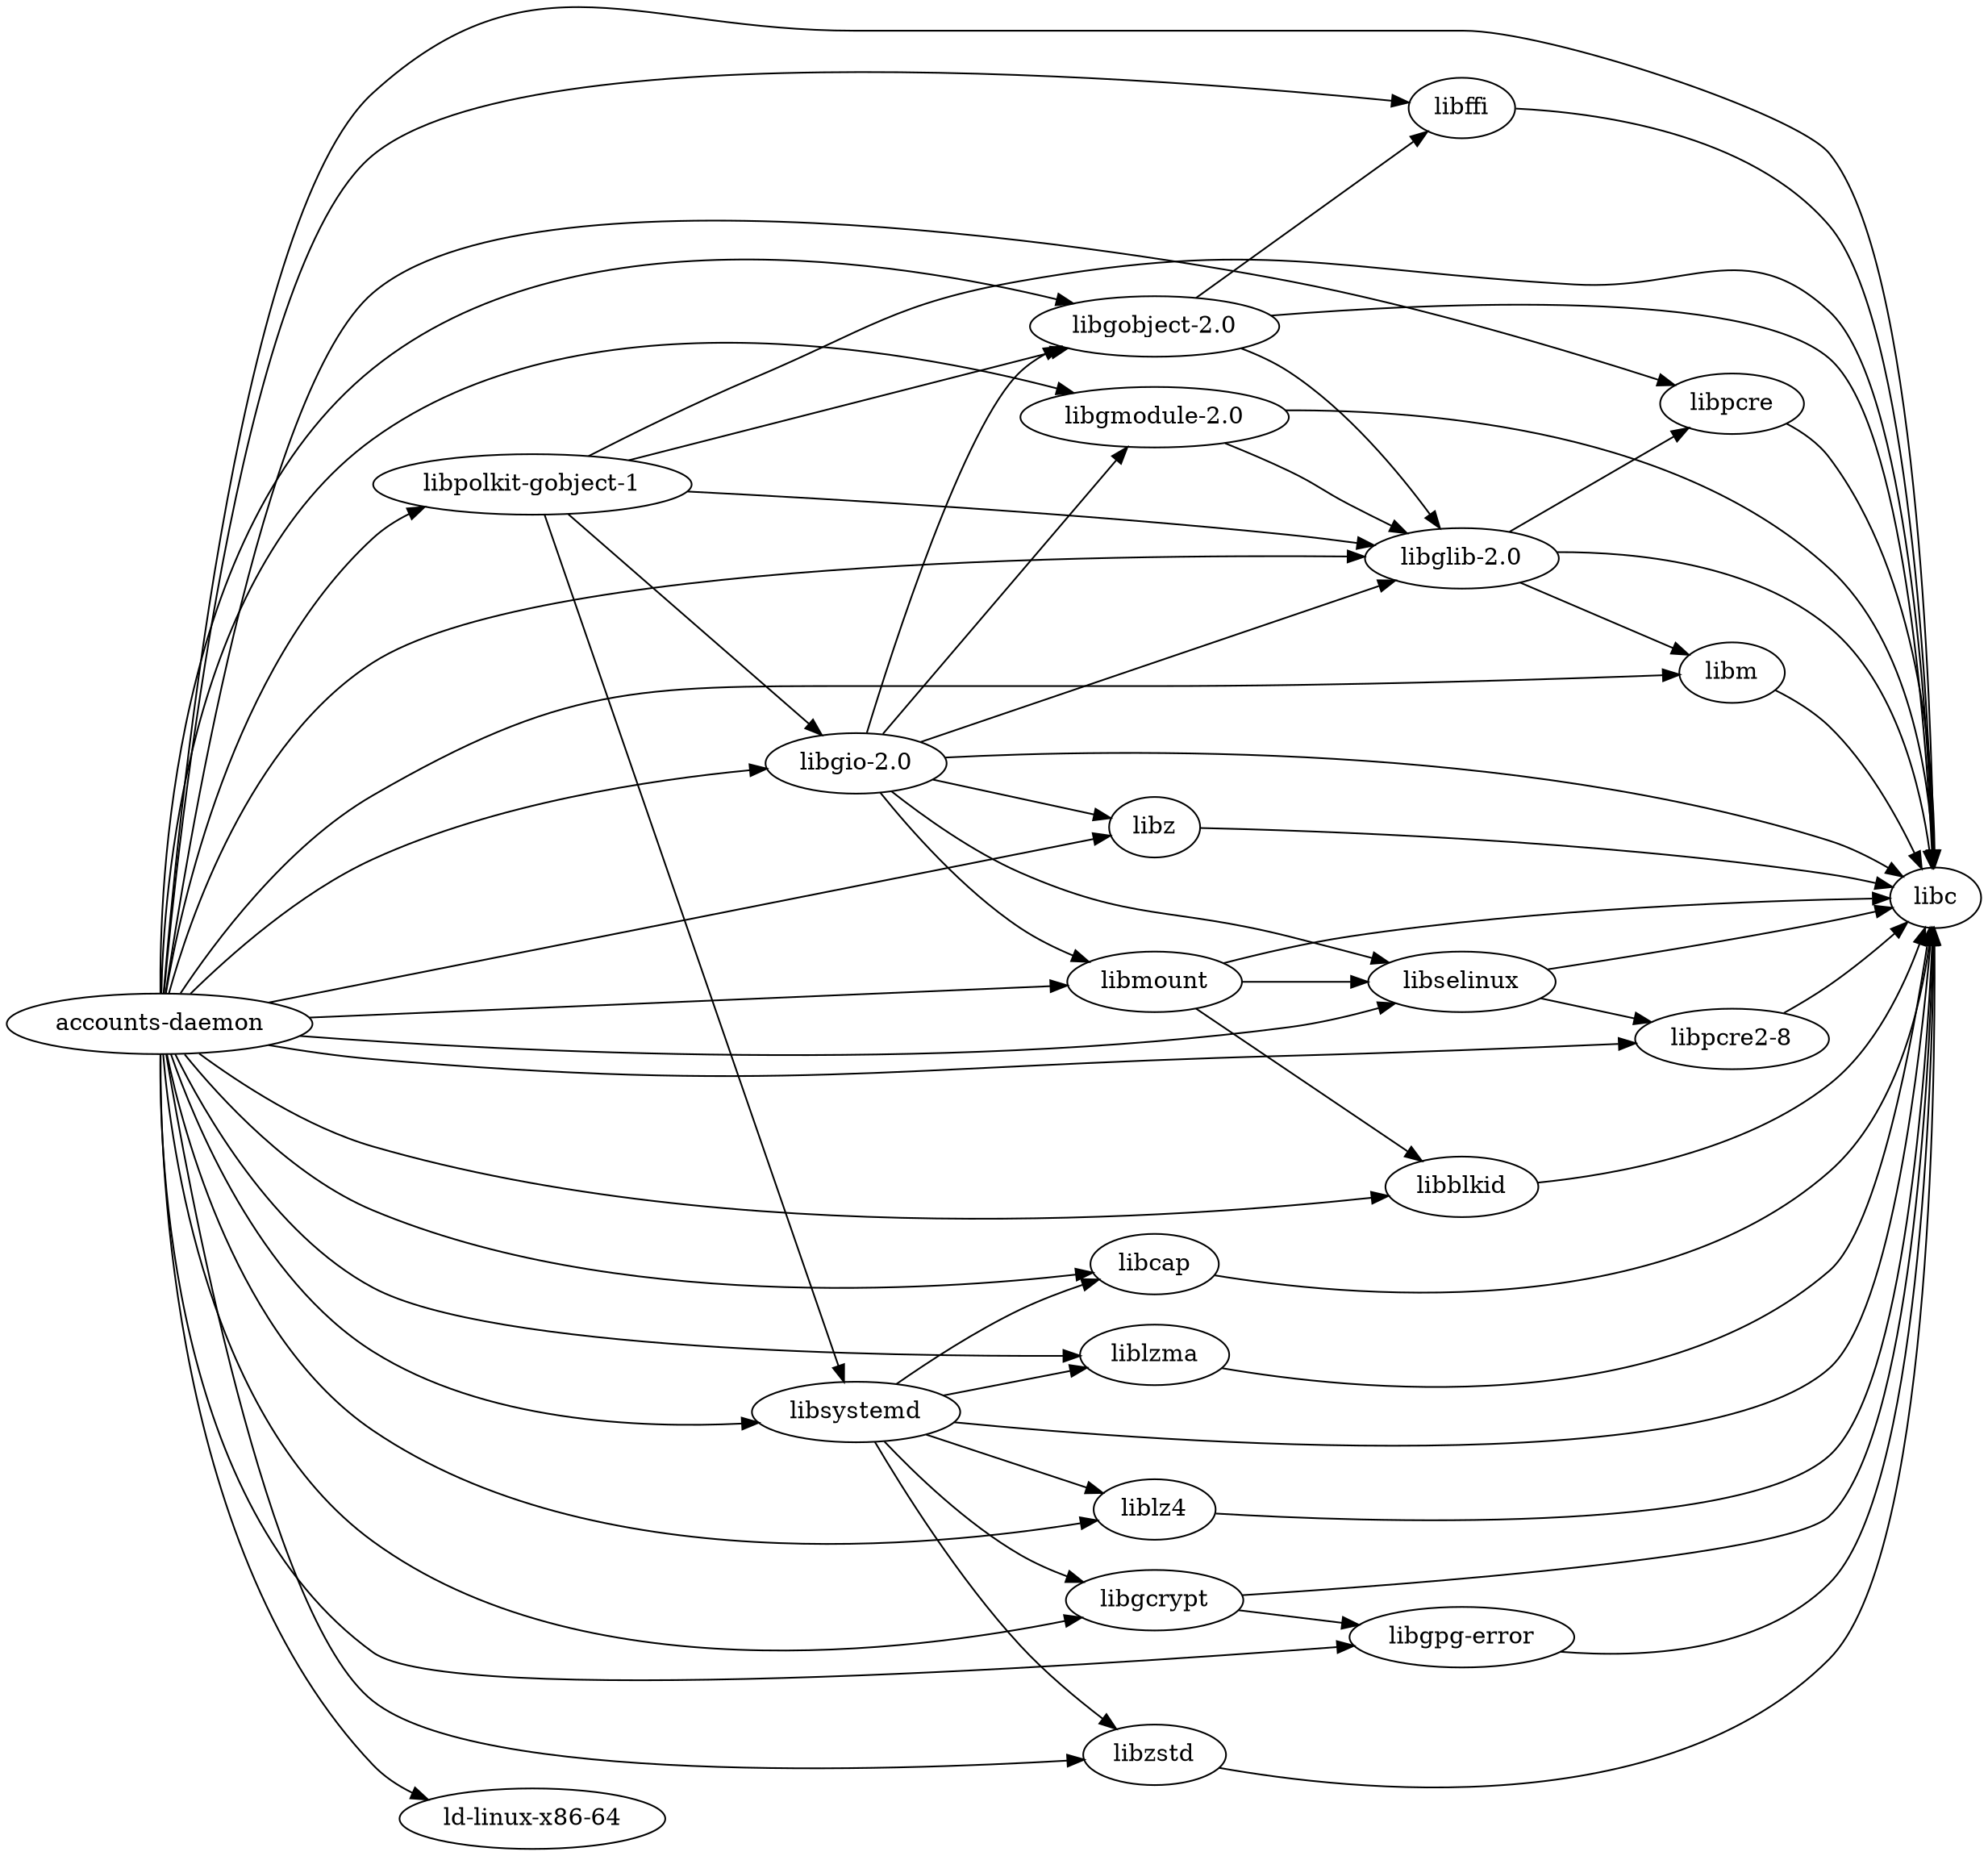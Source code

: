 digraph G {
  rankdir = LR;
"libgio-2.0" -> "libgobject-2.0"
"libcap" -> "libc"
"libglib-2.0" -> "libc"
"accounts-daemon" -> "libglib-2.0"
"libpolkit-gobject-1" -> "libgobject-2.0"
"liblzma" -> "libc"
"libgio-2.0" -> "libglib-2.0"
"libgobject-2.0" -> "libffi"
"libmount" -> "libselinux"
"libz" -> "libc"
"libsystemd" -> "libgcrypt"
"libpolkit-gobject-1" -> "libglib-2.0"
"libgcrypt" -> "libc"
"accounts-daemon" -> "libpcre"
"accounts-daemon" -> "libc"
"accounts-daemon" -> "liblz4"
"libblkid" -> "libc"
"libgmodule-2.0" -> "libglib-2.0"
"libgio-2.0" -> "libc"
"libglib-2.0" -> "libm"
"libpolkit-gobject-1" -> "libc"
"libgpg-error" -> "libc"
"accounts-daemon" -> "libgio-2.0"
"accounts-daemon" -> "libpolkit-gobject-1"
"libselinux" -> "libpcre2-8"
"libzstd" -> "libc"
"accounts-daemon" -> "libz"
"accounts-daemon" -> "libzstd"
"libffi" -> "libc"
"libpcre" -> "libc"
"accounts-daemon" -> "libselinux"
"accounts-daemon" -> "libgmodule-2.0"
"liblz4" -> "libc"
"libgobject-2.0" -> "libglib-2.0"
"libsystemd" -> "liblzma"
"libm" -> "libc"
"libgmodule-2.0" -> "libc"
"libmount" -> "libblkid"
"libgio-2.0" -> "libgmodule-2.0"
"libgio-2.0" -> "libz"
"libpolkit-gobject-1" -> "libgio-2.0"
"accounts-daemon" -> "libffi"
"accounts-daemon" -> "libgcrypt"
"accounts-daemon" -> "libm"
"libgio-2.0" -> "libselinux"
"libsystemd" -> "libcap"
"accounts-daemon" -> "libsystemd"
"libgobject-2.0" -> "libc"
"libpcre2-8" -> "libc"
"libsystemd" -> "liblz4"
"libpolkit-gobject-1" -> "libsystemd"
"accounts-daemon" -> "ld-linux-x86-64"
"libsystemd" -> "libc"
"accounts-daemon" -> "libmount"
"libselinux" -> "libc"
"accounts-daemon" -> "libpcre2-8"
"libgcrypt" -> "libgpg-error"
"libmount" -> "libc"
"accounts-daemon" -> "liblzma"
"accounts-daemon" -> "libblkid"
"libgio-2.0" -> "libmount"
"accounts-daemon" -> "libgobject-2.0"
"accounts-daemon" -> "libgpg-error"
"libsystemd" -> "libzstd"
"libglib-2.0" -> "libpcre"
"accounts-daemon" -> "libcap"
}
